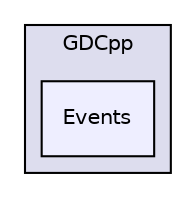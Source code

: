 digraph "Events" {
  compound=true
  node [ fontsize="10", fontname="Helvetica"];
  edge [ labelfontsize="10", labelfontname="Helvetica"];
  subgraph clusterdir_d2357026098860ba2e16e48ff3d9516a {
    graph [ bgcolor="#ddddee", pencolor="black", label="GDCpp" fontname="Helvetica", fontsize="10", URL="dir_d2357026098860ba2e16e48ff3d9516a.html"]
  dir_ec7a34ec7e9f2cc7a23d100f3443b3f5 [shape=box, label="Events", style="filled", fillcolor="#eeeeff", pencolor="black", URL="dir_ec7a34ec7e9f2cc7a23d100f3443b3f5.html"];
  }
}

